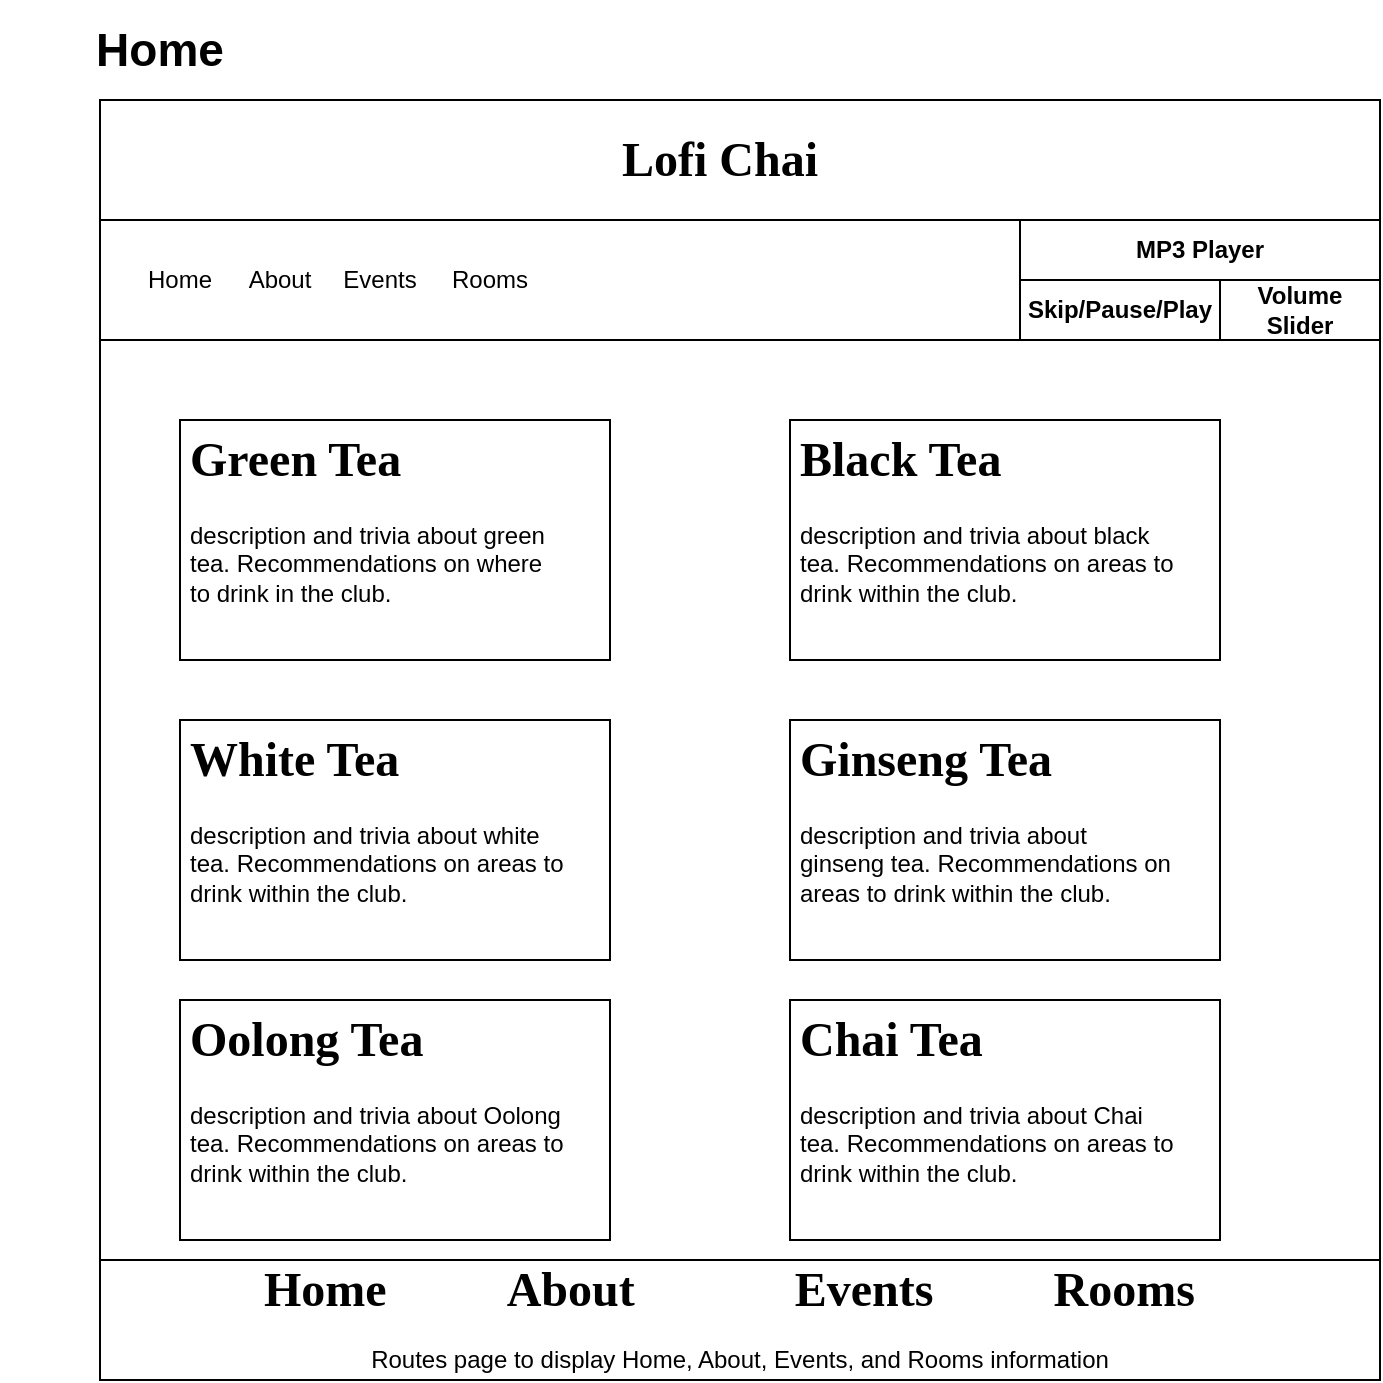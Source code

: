 <mxfile version="13.7.1" type="github">
  <diagram id="DWfJ01J_XPEENA6T38mr" name="Page-1">
    <mxGraphModel dx="1038" dy="531" grid="1" gridSize="10" guides="1" tooltips="1" connect="1" arrows="1" fold="1" page="1" pageScale="1" pageWidth="850" pageHeight="1100" math="0" shadow="0">
      <root>
        <mxCell id="0" />
        <mxCell id="1" parent="0" />
        <mxCell id="QUAUciEGf7oJxG4A6nrq-1" value="" style="whiteSpace=wrap;html=1;aspect=fixed;" parent="1" vertex="1">
          <mxGeometry x="105.0" y="70" width="640" height="640" as="geometry" />
        </mxCell>
        <mxCell id="QUAUciEGf7oJxG4A6nrq-2" value="" style="rounded=0;whiteSpace=wrap;html=1;" parent="1" vertex="1">
          <mxGeometry x="105.0" y="70" width="640" height="60" as="geometry" />
        </mxCell>
        <mxCell id="QUAUciEGf7oJxG4A6nrq-3" value="&lt;font style=&quot;font-size: 24px&quot; face=&quot;NiteClub&quot; data-font-src=&quot;https://www.dafont.com/nite-club.font&quot;&gt;&lt;b&gt;Lofi Chai&lt;/b&gt;&lt;/font&gt;" style="text;html=1;strokeColor=none;fillColor=none;align=center;verticalAlign=middle;whiteSpace=wrap;rounded=0;" parent="1" vertex="1">
          <mxGeometry x="360" y="80" width="110" height="40" as="geometry" />
        </mxCell>
        <mxCell id="QUAUciEGf7oJxG4A6nrq-4" value="" style="rounded=0;whiteSpace=wrap;html=1;" parent="1" vertex="1">
          <mxGeometry x="105.0" y="130" width="640" height="60" as="geometry" />
        </mxCell>
        <mxCell id="QUAUciEGf7oJxG4A6nrq-5" value="Home" style="text;html=1;strokeColor=none;fillColor=none;align=center;verticalAlign=middle;whiteSpace=wrap;rounded=0;" parent="1" vertex="1">
          <mxGeometry x="125.0" y="150" width="40" height="20" as="geometry" />
        </mxCell>
        <mxCell id="QUAUciEGf7oJxG4A6nrq-6" value="About" style="text;html=1;strokeColor=none;fillColor=none;align=center;verticalAlign=middle;whiteSpace=wrap;rounded=0;" parent="1" vertex="1">
          <mxGeometry x="175" y="150" width="40" height="20" as="geometry" />
        </mxCell>
        <mxCell id="QUAUciEGf7oJxG4A6nrq-7" value="Events" style="text;html=1;strokeColor=none;fillColor=none;align=center;verticalAlign=middle;whiteSpace=wrap;rounded=0;" parent="1" vertex="1">
          <mxGeometry x="225" y="150" width="40" height="20" as="geometry" />
        </mxCell>
        <mxCell id="QUAUciEGf7oJxG4A6nrq-12" value="" style="rounded=0;whiteSpace=wrap;html=1;" parent="1" vertex="1">
          <mxGeometry x="145" y="230" width="215" height="120" as="geometry" />
        </mxCell>
        <mxCell id="QUAUciEGf7oJxG4A6nrq-13" value="&lt;h1&gt;&lt;font face=&quot;NiteClub&quot; data-font-src=&quot;https://www.dafont.com/nite-club.font&quot;&gt;Green Tea&lt;/font&gt;&lt;/h1&gt;&lt;div&gt;description and trivia about green tea. Recommendations on where to drink in the club.&lt;/div&gt;" style="text;html=1;strokeColor=none;fillColor=none;spacing=5;spacingTop=-20;whiteSpace=wrap;overflow=hidden;rounded=0;" parent="1" vertex="1">
          <mxGeometry x="145" y="230" width="195" height="120" as="geometry" />
        </mxCell>
        <mxCell id="QUAUciEGf7oJxG4A6nrq-16" value="" style="rounded=0;whiteSpace=wrap;html=1;" parent="1" vertex="1">
          <mxGeometry x="105.0" y="650" width="640" height="60" as="geometry" />
        </mxCell>
        <mxCell id="QUAUciEGf7oJxG4A6nrq-18" value="Routes page to display Home, About, Events, and Rooms information" style="text;html=1;strokeColor=none;fillColor=none;align=center;verticalAlign=middle;whiteSpace=wrap;rounded=0;" parent="1" vertex="1">
          <mxGeometry x="105.0" y="690" width="640" height="20" as="geometry" />
        </mxCell>
        <mxCell id="QUAUciEGf7oJxG4A6nrq-20" value="" style="rounded=0;whiteSpace=wrap;html=1;" parent="1" vertex="1">
          <mxGeometry x="450" y="230" width="215" height="120" as="geometry" />
        </mxCell>
        <mxCell id="QUAUciEGf7oJxG4A6nrq-21" value="&lt;h1&gt;&lt;font face=&quot;NiteClub&quot; data-font-src=&quot;https://www.dafont.com/nite-club.font&quot;&gt;Black Tea&lt;/font&gt;&lt;/h1&gt;&lt;div&gt;description and trivia about black tea. Recommendations on areas to drink within the club.&lt;/div&gt;" style="text;html=1;strokeColor=none;fillColor=none;spacing=5;spacingTop=-20;whiteSpace=wrap;overflow=hidden;rounded=0;" parent="1" vertex="1">
          <mxGeometry x="450" y="230" width="195" height="120" as="geometry" />
        </mxCell>
        <mxCell id="QUAUciEGf7oJxG4A6nrq-22" value="" style="rounded=0;whiteSpace=wrap;html=1;" parent="1" vertex="1">
          <mxGeometry x="145" y="380" width="215" height="120" as="geometry" />
        </mxCell>
        <mxCell id="QUAUciEGf7oJxG4A6nrq-23" value="&lt;h1&gt;&lt;font face=&quot;NiteClub&quot; data-font-src=&quot;https://www.dafont.com/nite-club.font&quot;&gt;White Tea&lt;/font&gt;&lt;/h1&gt;&lt;div&gt;description and trivia about white tea. Recommendations on areas to drink within the club.&lt;/div&gt;" style="text;html=1;strokeColor=none;fillColor=none;spacing=5;spacingTop=-20;whiteSpace=wrap;overflow=hidden;rounded=0;" parent="1" vertex="1">
          <mxGeometry x="145" y="380" width="195" height="120" as="geometry" />
        </mxCell>
        <mxCell id="QUAUciEGf7oJxG4A6nrq-24" value="" style="rounded=0;whiteSpace=wrap;html=1;" parent="1" vertex="1">
          <mxGeometry x="450" y="380" width="215" height="120" as="geometry" />
        </mxCell>
        <mxCell id="QUAUciEGf7oJxG4A6nrq-25" value="&lt;h1&gt;&lt;font face=&quot;NiteClub&quot; data-font-src=&quot;https://www.dafont.com/nite-club.font&quot;&gt;Ginseng Tea&lt;/font&gt;&lt;/h1&gt;&lt;div&gt;description and trivia about ginseng tea. Recommendations on areas to drink within the club.&lt;/div&gt;" style="text;html=1;strokeColor=none;fillColor=none;spacing=5;spacingTop=-20;whiteSpace=wrap;overflow=hidden;rounded=0;" parent="1" vertex="1">
          <mxGeometry x="450" y="380" width="195" height="120" as="geometry" />
        </mxCell>
        <mxCell id="QUAUciEGf7oJxG4A6nrq-26" value="" style="rounded=0;whiteSpace=wrap;html=1;" parent="1" vertex="1">
          <mxGeometry x="145" y="520" width="215" height="120" as="geometry" />
        </mxCell>
        <mxCell id="QUAUciEGf7oJxG4A6nrq-27" value="&lt;h1&gt;&lt;font face=&quot;NiteClub&quot; data-font-src=&quot;https://www.dafont.com/nite-club.font&quot;&gt;Oolong Tea&lt;/font&gt;&lt;/h1&gt;&lt;div&gt;description and trivia about Oolong tea. Recommendations on areas to drink within the club.&lt;/div&gt;" style="text;html=1;strokeColor=none;fillColor=none;spacing=5;spacingTop=-20;whiteSpace=wrap;overflow=hidden;rounded=0;" parent="1" vertex="1">
          <mxGeometry x="145" y="520" width="195" height="120" as="geometry" />
        </mxCell>
        <mxCell id="QUAUciEGf7oJxG4A6nrq-28" value="Rooms" style="text;html=1;strokeColor=none;fillColor=none;align=center;verticalAlign=middle;whiteSpace=wrap;rounded=0;" parent="1" vertex="1">
          <mxGeometry x="280" y="150" width="40" height="20" as="geometry" />
        </mxCell>
        <mxCell id="QUAUciEGf7oJxG4A6nrq-29" value="" style="rounded=0;whiteSpace=wrap;html=1;" parent="1" vertex="1">
          <mxGeometry x="565" y="130" width="180" height="60" as="geometry" />
        </mxCell>
        <mxCell id="QUAUciEGf7oJxG4A6nrq-32" value="&lt;b&gt;MP3 Player&lt;/b&gt;" style="text;html=1;fillColor=none;align=center;verticalAlign=middle;whiteSpace=wrap;rounded=0;strokeColor=#000000;" parent="1" vertex="1">
          <mxGeometry x="565" y="130" width="180" height="30" as="geometry" />
        </mxCell>
        <mxCell id="QUAUciEGf7oJxG4A6nrq-33" value="&lt;b&gt;Skip/Pause/Play&lt;/b&gt;" style="text;html=1;fillColor=none;align=center;verticalAlign=middle;whiteSpace=wrap;rounded=0;strokeColor=#000000;" parent="1" vertex="1">
          <mxGeometry x="565" y="160" width="100" height="30" as="geometry" />
        </mxCell>
        <mxCell id="QUAUciEGf7oJxG4A6nrq-34" value="&lt;b&gt;Volume Slider&lt;/b&gt;" style="text;html=1;fillColor=none;align=center;verticalAlign=middle;whiteSpace=wrap;rounded=0;strokeColor=#000000;" parent="1" vertex="1">
          <mxGeometry x="665" y="160" width="80" height="30" as="geometry" />
        </mxCell>
        <mxCell id="QUAUciEGf7oJxG4A6nrq-36" value="&lt;b&gt;&lt;font style=&quot;font-size: 23px&quot;&gt;Home&lt;/font&gt;&lt;/b&gt;" style="text;html=1;strokeColor=none;fillColor=none;align=center;verticalAlign=middle;whiteSpace=wrap;rounded=0;" parent="1" vertex="1">
          <mxGeometry x="55" y="20" width="160" height="50" as="geometry" />
        </mxCell>
        <mxCell id="QUAUciEGf7oJxG4A6nrq-38" value="" style="rounded=0;whiteSpace=wrap;html=1;" parent="1" vertex="1">
          <mxGeometry x="450" y="520" width="215" height="120" as="geometry" />
        </mxCell>
        <mxCell id="QUAUciEGf7oJxG4A6nrq-39" value="&lt;h1&gt;&lt;font face=&quot;NiteClub&quot; data-font-src=&quot;https://www.dafont.com/nite-club.font&quot;&gt;Chai Tea&lt;/font&gt;&lt;/h1&gt;&lt;div&gt;description and trivia about Chai tea. Recommendations on areas to drink within the club.&lt;/div&gt;" style="text;html=1;strokeColor=none;fillColor=none;spacing=5;spacingTop=-20;whiteSpace=wrap;overflow=hidden;rounded=0;" parent="1" vertex="1">
          <mxGeometry x="450" y="520" width="195" height="120" as="geometry" />
        </mxCell>
        <mxCell id="CyOXhpIVL-o4QWHmcW3I-1" value="&lt;b&gt;&lt;font style=&quot;font-size: 24px&quot;&gt;&amp;nbsp; &amp;nbsp; &amp;nbsp; &amp;nbsp; &amp;nbsp; &amp;nbsp; &lt;font face=&quot;NiteClub&quot; data-font-src=&quot;https://www.dafont.com/nite-club.font&quot;&gt;Home&lt;/font&gt;&amp;nbsp; &amp;nbsp; &amp;nbsp; &amp;nbsp; &amp;nbsp;&lt;font face=&quot;NiteClub&quot; data-font-src=&quot;https://www.dafont.com/nite-club.font&quot;&gt;About&lt;/font&gt;&amp;nbsp; &amp;nbsp; &amp;nbsp; &amp;nbsp; &amp;nbsp; &amp;nbsp;&amp;nbsp;&lt;font face=&quot;NiteClub&quot; data-font-src=&quot;https://www.dafont.com/nite-club.font&quot;&gt;Events&lt;/font&gt;&amp;nbsp; &amp;nbsp; &amp;nbsp; &amp;nbsp; &amp;nbsp;&lt;font face=&quot;NiteClub&quot; data-font-src=&quot;https://www.dafont.com/nite-club.font&quot;&gt;Rooms&lt;/font&gt;&amp;nbsp;&lt;/font&gt;&lt;/b&gt;" style="text;html=1;strokeColor=none;fillColor=none;align=left;verticalAlign=middle;whiteSpace=wrap;rounded=0;" vertex="1" parent="1">
          <mxGeometry x="105.0" y="650" width="640" height="30" as="geometry" />
        </mxCell>
      </root>
    </mxGraphModel>
  </diagram>
</mxfile>
